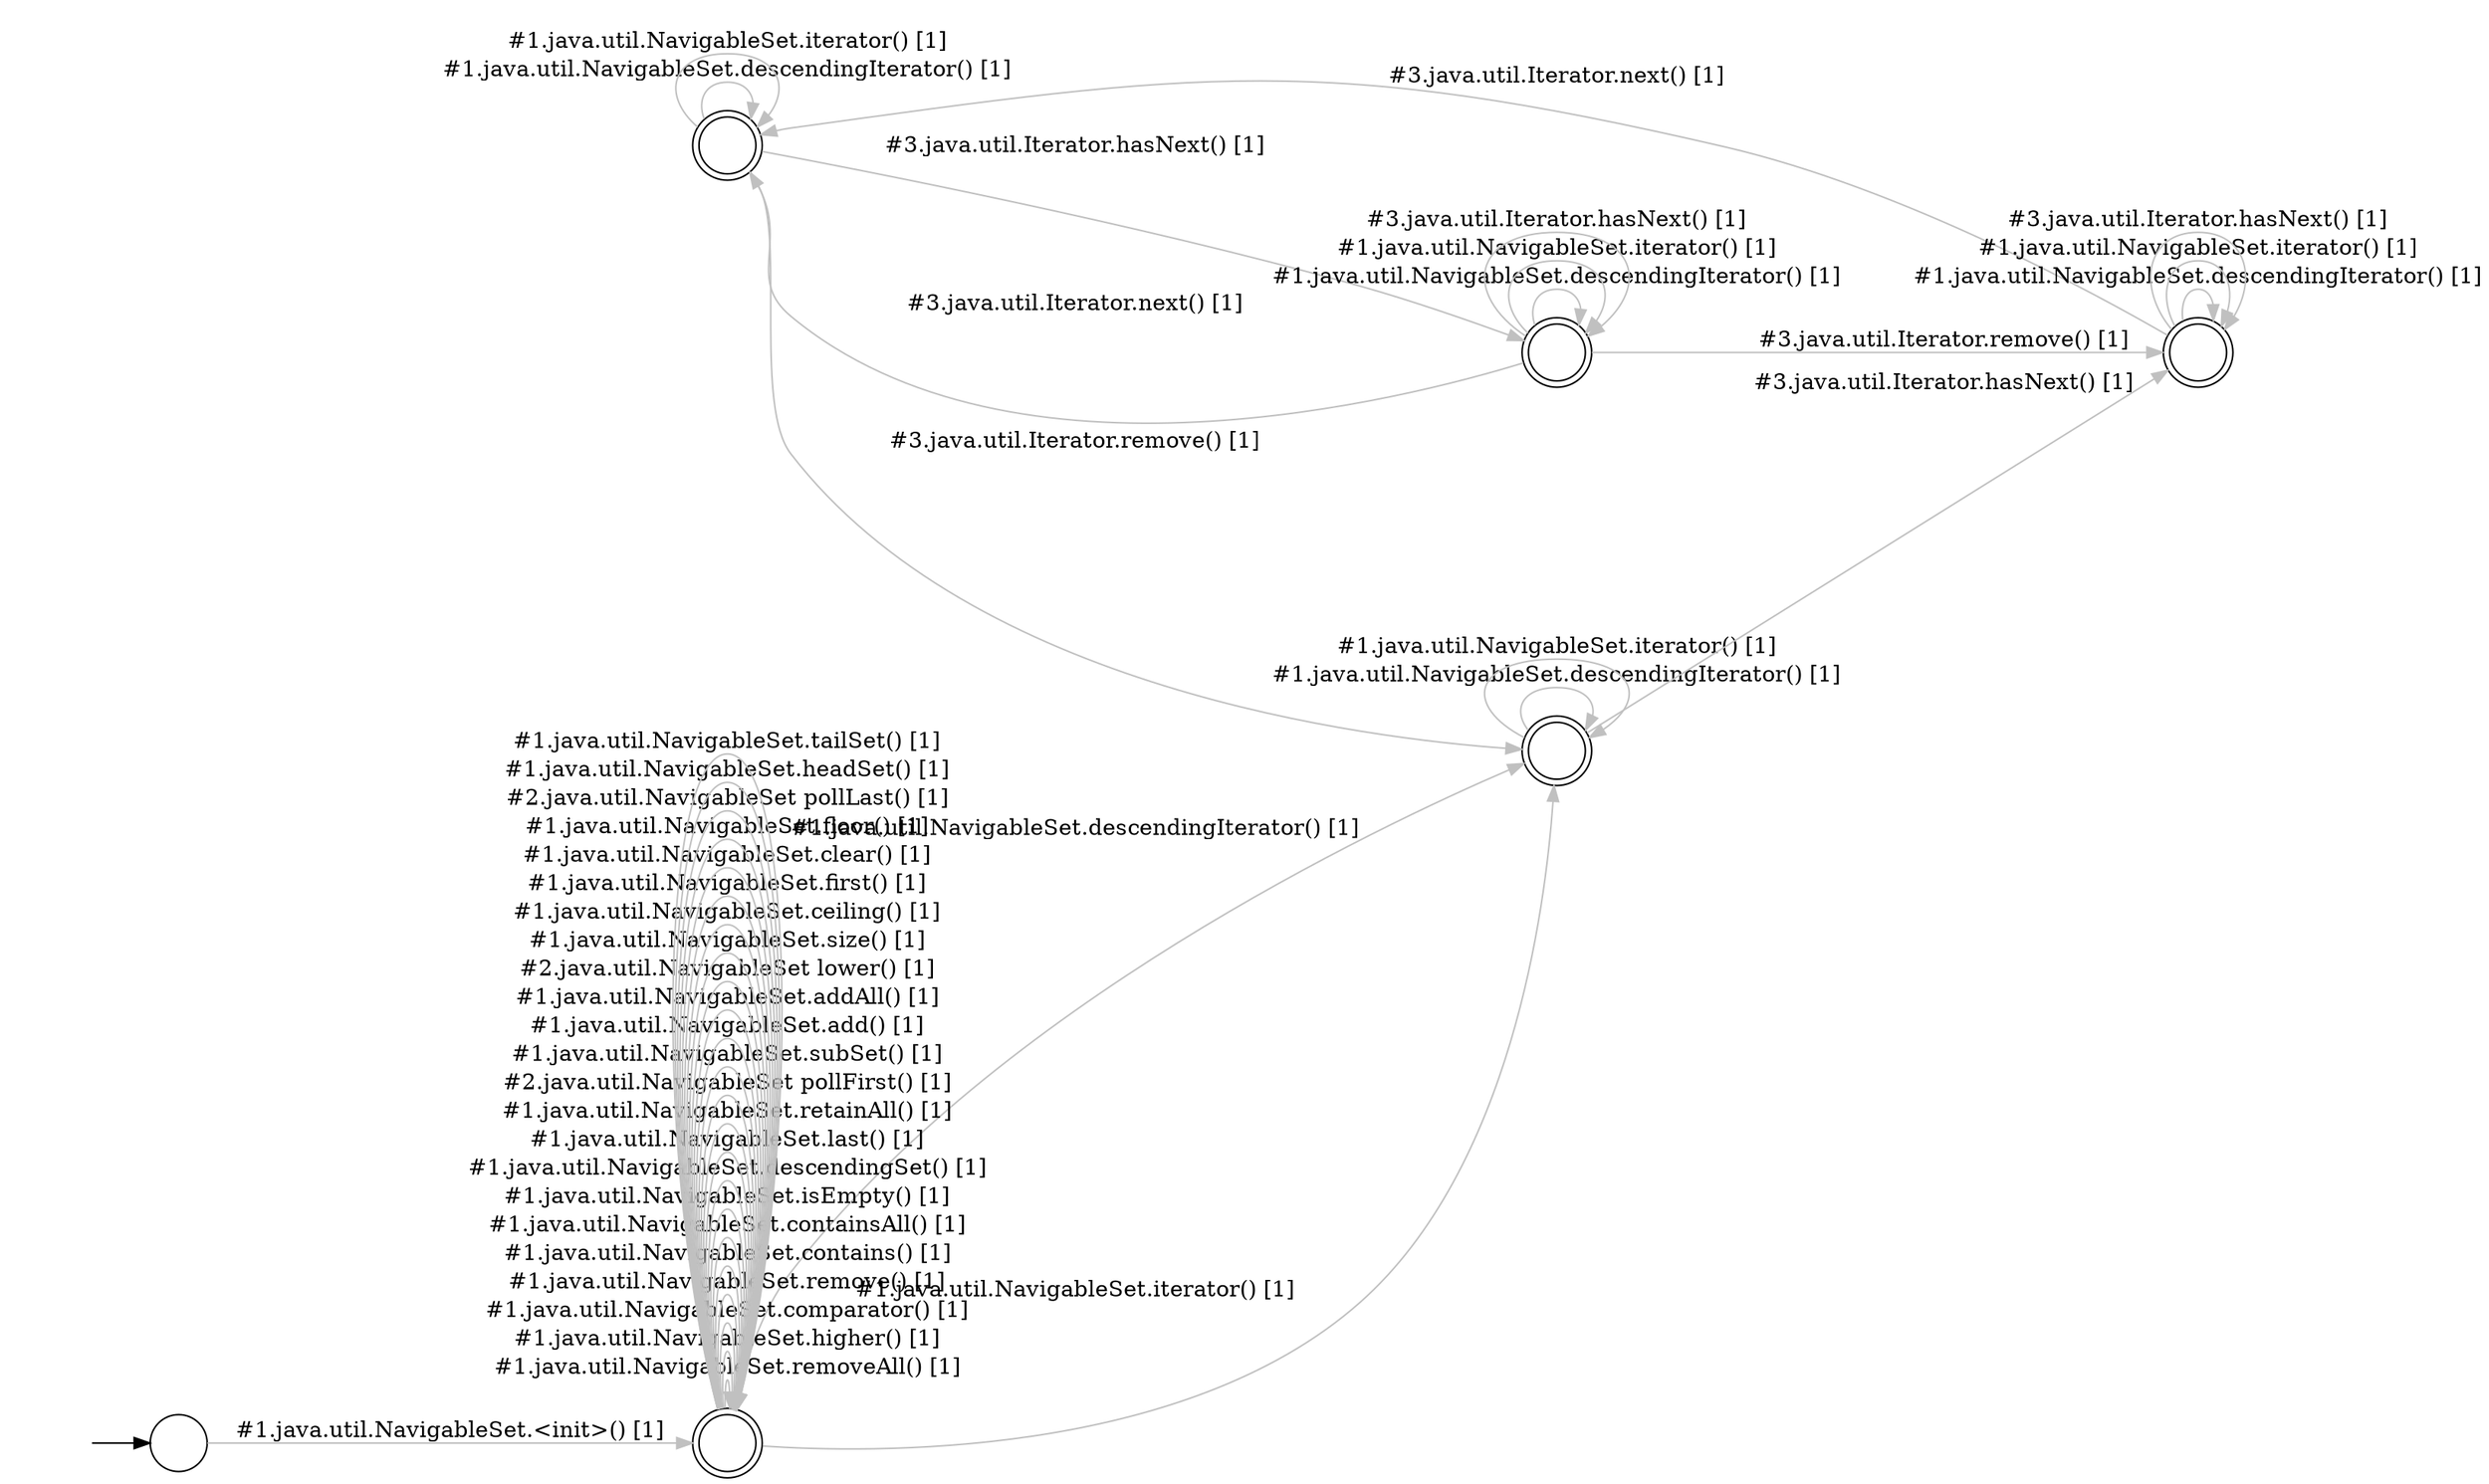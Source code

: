digraph Automaton {
  rankdir = LR;
  0 [shape=doublecircle,label=""];
  0 -> 1 [label="#3.java.util.Iterator.remove() [1]",style="setlinewidth(1)",color=gray]
  0 -> 0 [label="#1.java.util.NavigableSet.descendingIterator() [1]",style="setlinewidth(1)",color=gray]
  0 -> 0 [label="#1.java.util.NavigableSet.iterator() [1]",style="setlinewidth(1)",color=gray]
  0 -> 2 [label="#3.java.util.Iterator.hasNext() [1]",style="setlinewidth(1)",color=gray]
  1 [shape=doublecircle,label=""];
  1 -> 1 [label="#1.java.util.NavigableSet.descendingIterator() [1]",style="setlinewidth(1)",color=gray]
  1 -> 1 [label="#1.java.util.NavigableSet.iterator() [1]",style="setlinewidth(1)",color=gray]
  1 -> 3 [label="#3.java.util.Iterator.hasNext() [1]",style="setlinewidth(1)",color=gray]
  2 [shape=doublecircle,label=""];
  2 -> 3 [label="#3.java.util.Iterator.remove() [1]",style="setlinewidth(1)",color=gray]
  2 -> 2 [label="#1.java.util.NavigableSet.descendingIterator() [1]",style="setlinewidth(1)",color=gray]
  2 -> 2 [label="#1.java.util.NavigableSet.iterator() [1]",style="setlinewidth(1)",color=gray]
  2 -> 0 [label="#3.java.util.Iterator.next() [1]",style="setlinewidth(1)",color=gray]
  2 -> 2 [label="#3.java.util.Iterator.hasNext() [1]",style="setlinewidth(1)",color=gray]
  3 [shape=doublecircle,label=""];
  3 -> 3 [label="#1.java.util.NavigableSet.descendingIterator() [1]",style="setlinewidth(1)",color=gray]
  3 -> 3 [label="#1.java.util.NavigableSet.iterator() [1]",style="setlinewidth(1)",color=gray]
  3 -> 0 [label="#3.java.util.Iterator.next() [1]",style="setlinewidth(1)",color=gray]
  3 -> 3 [label="#3.java.util.Iterator.hasNext() [1]",style="setlinewidth(1)",color=gray]
  4 [shape=doublecircle,label=""];
  4 -> 4 [label="#1.java.util.NavigableSet.removeAll() [1]",style="setlinewidth(1)",color=gray]
  4 -> 1 [label="#1.java.util.NavigableSet.descendingIterator() [1]",style="setlinewidth(1)",color=gray]
  4 -> 4 [label="#1.java.util.NavigableSet.higher() [1]",style="setlinewidth(1)",color=gray]
  4 -> 4 [label="#1.java.util.NavigableSet.comparator() [1]",style="setlinewidth(1)",color=gray]
  4 -> 4 [label="#1.java.util.NavigableSet.remove() [1]",style="setlinewidth(1)",color=gray]
  4 -> 4 [label="#1.java.util.NavigableSet.contains() [1]",style="setlinewidth(1)",color=gray]
  4 -> 4 [label="#1.java.util.NavigableSet.containsAll() [1]",style="setlinewidth(1)",color=gray]
  4 -> 4 [label="#1.java.util.NavigableSet.isEmpty() [1]",style="setlinewidth(1)",color=gray]
  4 -> 4 [label="#1.java.util.NavigableSet.descendingSet() [1]",style="setlinewidth(1)",color=gray]
  4 -> 4 [label="#1.java.util.NavigableSet.last() [1]",style="setlinewidth(1)",color=gray]
  4 -> 4 [label="#1.java.util.NavigableSet.retainAll() [1]",style="setlinewidth(1)",color=gray]
  4 -> 4 [label="#2.java.util.NavigableSet pollFirst() [1]",style="setlinewidth(1)",color=gray]
  4 -> 4 [label="#1.java.util.NavigableSet.subSet() [1]",style="setlinewidth(1)",color=gray]
  4 -> 4 [label="#1.java.util.NavigableSet.add() [1]",style="setlinewidth(1)",color=gray]
  4 -> 4 [label="#1.java.util.NavigableSet.addAll() [1]",style="setlinewidth(1)",color=gray]
  4 -> 4 [label="#2.java.util.NavigableSet lower() [1]",style="setlinewidth(1)",color=gray]
  4 -> 4 [label="#1.java.util.NavigableSet.size() [1]",style="setlinewidth(1)",color=gray]
  4 -> 4 [label="#1.java.util.NavigableSet.ceiling() [1]",style="setlinewidth(1)",color=gray]
  4 -> 4 [label="#1.java.util.NavigableSet.first() [1]",style="setlinewidth(1)",color=gray]
  4 -> 4 [label="#1.java.util.NavigableSet.clear() [1]",style="setlinewidth(1)",color=gray]
  4 -> 4 [label="#1.java.util.NavigableSet.floor() [1]",style="setlinewidth(1)",color=gray]
  4 -> 4 [label="#2.java.util.NavigableSet pollLast() [1]",style="setlinewidth(1)",color=gray]
  4 -> 1 [label="#1.java.util.NavigableSet.iterator() [1]",style="setlinewidth(1)",color=gray]
  4 -> 4 [label="#1.java.util.NavigableSet.headSet() [1]",style="setlinewidth(1)",color=gray]
  4 -> 4 [label="#1.java.util.NavigableSet.tailSet() [1]",style="setlinewidth(1)",color=gray]
  5 [shape=circle,label=""];
  initial [shape=plaintext,label=""];
  initial -> 5
  5 -> 4 [label="#1.java.util.NavigableSet.<init>() [1]",style="setlinewidth(1)",color=gray]
}
